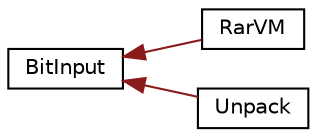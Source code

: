 digraph "Graphical Class Hierarchy"
{
 // LATEX_PDF_SIZE
  edge [fontname="Helvetica",fontsize="10",labelfontname="Helvetica",labelfontsize="10"];
  node [fontname="Helvetica",fontsize="10",shape=record];
  rankdir="LR";
  Node0 [label="BitInput",height=0.2,width=0.4,color="black", fillcolor="white", style="filled",URL="$classBitInput.html",tooltip=" "];
  Node0 -> Node1 [dir="back",color="firebrick4",fontsize="10",style="solid",fontname="Helvetica"];
  Node1 [label="RarVM",height=0.2,width=0.4,color="black", fillcolor="white", style="filled",URL="$classRarVM.html",tooltip=" "];
  Node0 -> Node2 [dir="back",color="firebrick4",fontsize="10",style="solid",fontname="Helvetica"];
  Node2 [label="Unpack",height=0.2,width=0.4,color="black", fillcolor="white", style="filled",URL="$classUnpack.html",tooltip=" "];
}
